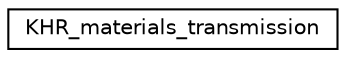 digraph "Graphical Class Hierarchy"
{
 // LATEX_PDF_SIZE
  edge [fontname="Helvetica",fontsize="10",labelfontname="Helvetica",labelfontsize="10"];
  node [fontname="Helvetica",fontsize="10",shape=record];
  rankdir="LR";
  Node0 [label="KHR_materials_transmission",height=0.2,width=0.4,color="black", fillcolor="white", style="filled",URL="$struct_k_h_r__materials__transmission.html",tooltip=" "];
}
